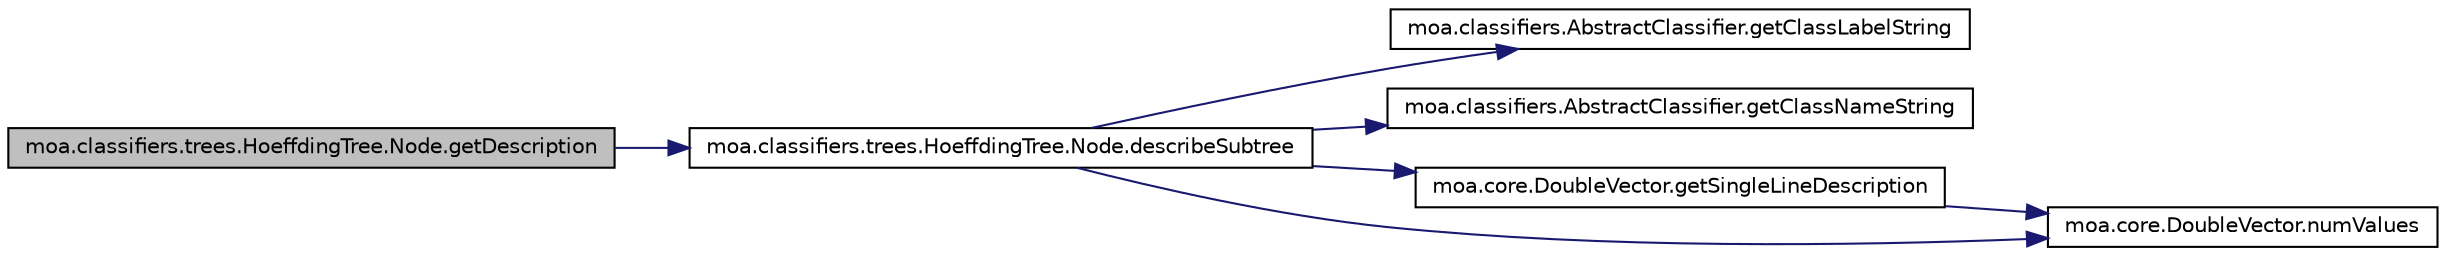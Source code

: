 digraph G
{
  edge [fontname="Helvetica",fontsize="10",labelfontname="Helvetica",labelfontsize="10"];
  node [fontname="Helvetica",fontsize="10",shape=record];
  rankdir=LR;
  Node1 [label="moa.classifiers.trees.HoeffdingTree.Node.getDescription",height=0.2,width=0.4,color="black", fillcolor="grey75", style="filled" fontcolor="black"];
  Node1 -> Node2 [color="midnightblue",fontsize="10",style="solid",fontname="Helvetica"];
  Node2 [label="moa.classifiers.trees.HoeffdingTree.Node.describeSubtree",height=0.2,width=0.4,color="black", fillcolor="white", style="filled",URL="$classmoa_1_1classifiers_1_1trees_1_1HoeffdingTree_1_1Node.html#ac383d69f043c6434cffe978d2bb65961"];
  Node2 -> Node3 [color="midnightblue",fontsize="10",style="solid",fontname="Helvetica"];
  Node3 [label="moa.classifiers.AbstractClassifier.getClassLabelString",height=0.2,width=0.4,color="black", fillcolor="white", style="filled",URL="$classmoa_1_1classifiers_1_1AbstractClassifier.html#a469063073ae4bd012619753dba073070",tooltip="Gets the name of a label of the class from the header."];
  Node2 -> Node4 [color="midnightblue",fontsize="10",style="solid",fontname="Helvetica"];
  Node4 [label="moa.classifiers.AbstractClassifier.getClassNameString",height=0.2,width=0.4,color="black", fillcolor="white", style="filled",URL="$classmoa_1_1classifiers_1_1AbstractClassifier.html#a72753c7231990d4b6e38a686c7d4a967",tooltip="Gets the name of the attribute of the class from the header."];
  Node2 -> Node5 [color="midnightblue",fontsize="10",style="solid",fontname="Helvetica"];
  Node5 [label="moa.core.DoubleVector.getSingleLineDescription",height=0.2,width=0.4,color="black", fillcolor="white", style="filled",URL="$classmoa_1_1core_1_1DoubleVector.html#a2214f643cc3637bd8308c7dba4acc74d"];
  Node5 -> Node6 [color="midnightblue",fontsize="10",style="solid",fontname="Helvetica"];
  Node6 [label="moa.core.DoubleVector.numValues",height=0.2,width=0.4,color="black", fillcolor="white", style="filled",URL="$classmoa_1_1core_1_1DoubleVector.html#a04cac8fb52824b100578ad4bfef2136a"];
  Node2 -> Node6 [color="midnightblue",fontsize="10",style="solid",fontname="Helvetica"];
}
